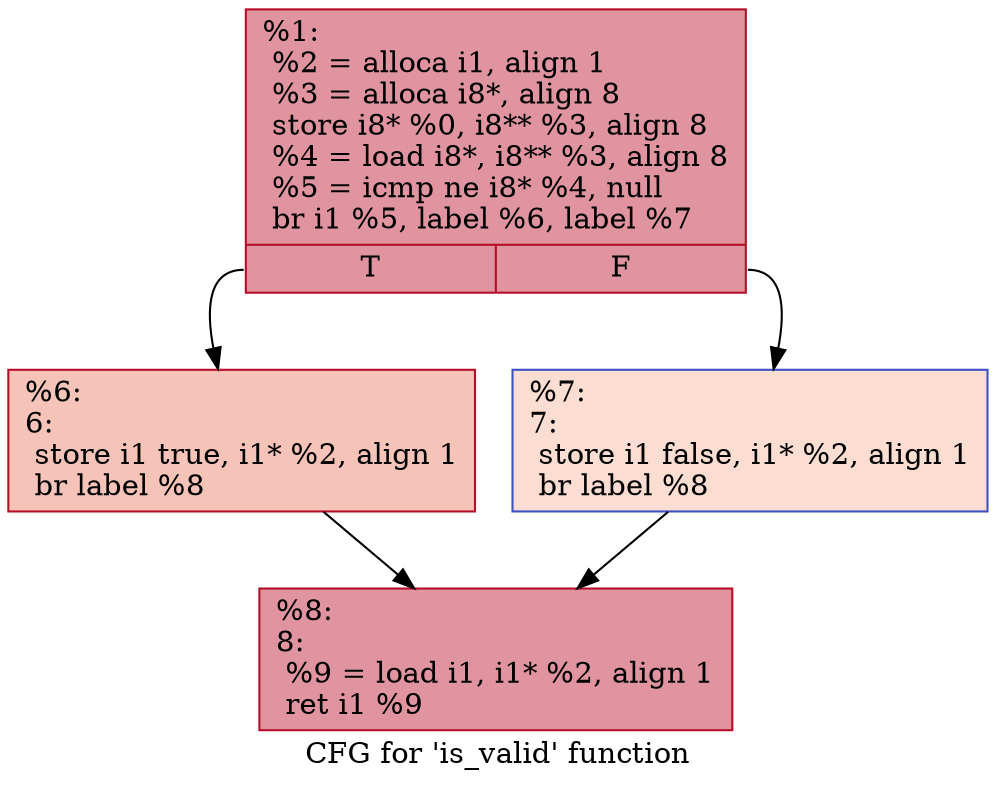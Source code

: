 digraph "CFG for 'is_valid' function" {
	label="CFG for 'is_valid' function";

	Node0x55ba8ad3cc80 [shape=record,color="#b70d28ff", style=filled, fillcolor="#b70d2870",label="{%1:\l  %2 = alloca i1, align 1\l  %3 = alloca i8*, align 8\l  store i8* %0, i8** %3, align 8\l  %4 = load i8*, i8** %3, align 8\l  %5 = icmp ne i8* %4, null\l  br i1 %5, label %6, label %7\l|{<s0>T|<s1>F}}"];
	Node0x55ba8ad3cc80:s0 -> Node0x55ba8ad3cfc0;
	Node0x55ba8ad3cc80:s1 -> Node0x55ba8ad3d010;
	Node0x55ba8ad3cfc0 [shape=record,color="#b70d28ff", style=filled, fillcolor="#e8765c70",label="{%6:\l6:                                                \l  store i1 true, i1* %2, align 1\l  br label %8\l}"];
	Node0x55ba8ad3cfc0 -> Node0x55ba8ad3d1e0;
	Node0x55ba8ad3d010 [shape=record,color="#3d50c3ff", style=filled, fillcolor="#f7b39670",label="{%7:\l7:                                                \l  store i1 false, i1* %2, align 1\l  br label %8\l}"];
	Node0x55ba8ad3d010 -> Node0x55ba8ad3d1e0;
	Node0x55ba8ad3d1e0 [shape=record,color="#b70d28ff", style=filled, fillcolor="#b70d2870",label="{%8:\l8:                                                \l  %9 = load i1, i1* %2, align 1\l  ret i1 %9\l}"];
}
